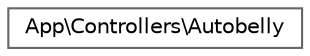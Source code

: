 digraph "Graphical Class Hierarchy"
{
 // LATEX_PDF_SIZE
  bgcolor="transparent";
  edge [fontname=Helvetica,fontsize=10,labelfontname=Helvetica,labelfontsize=10];
  node [fontname=Helvetica,fontsize=10,shape=box,height=0.2,width=0.4];
  rankdir="LR";
  Node0 [id="Node000000",label="App\\Controllers\\Autobelly",height=0.2,width=0.4,color="grey40", fillcolor="white", style="filled",URL="$classApp_1_1Controllers_1_1Autobelly.html",tooltip=" "];
}
